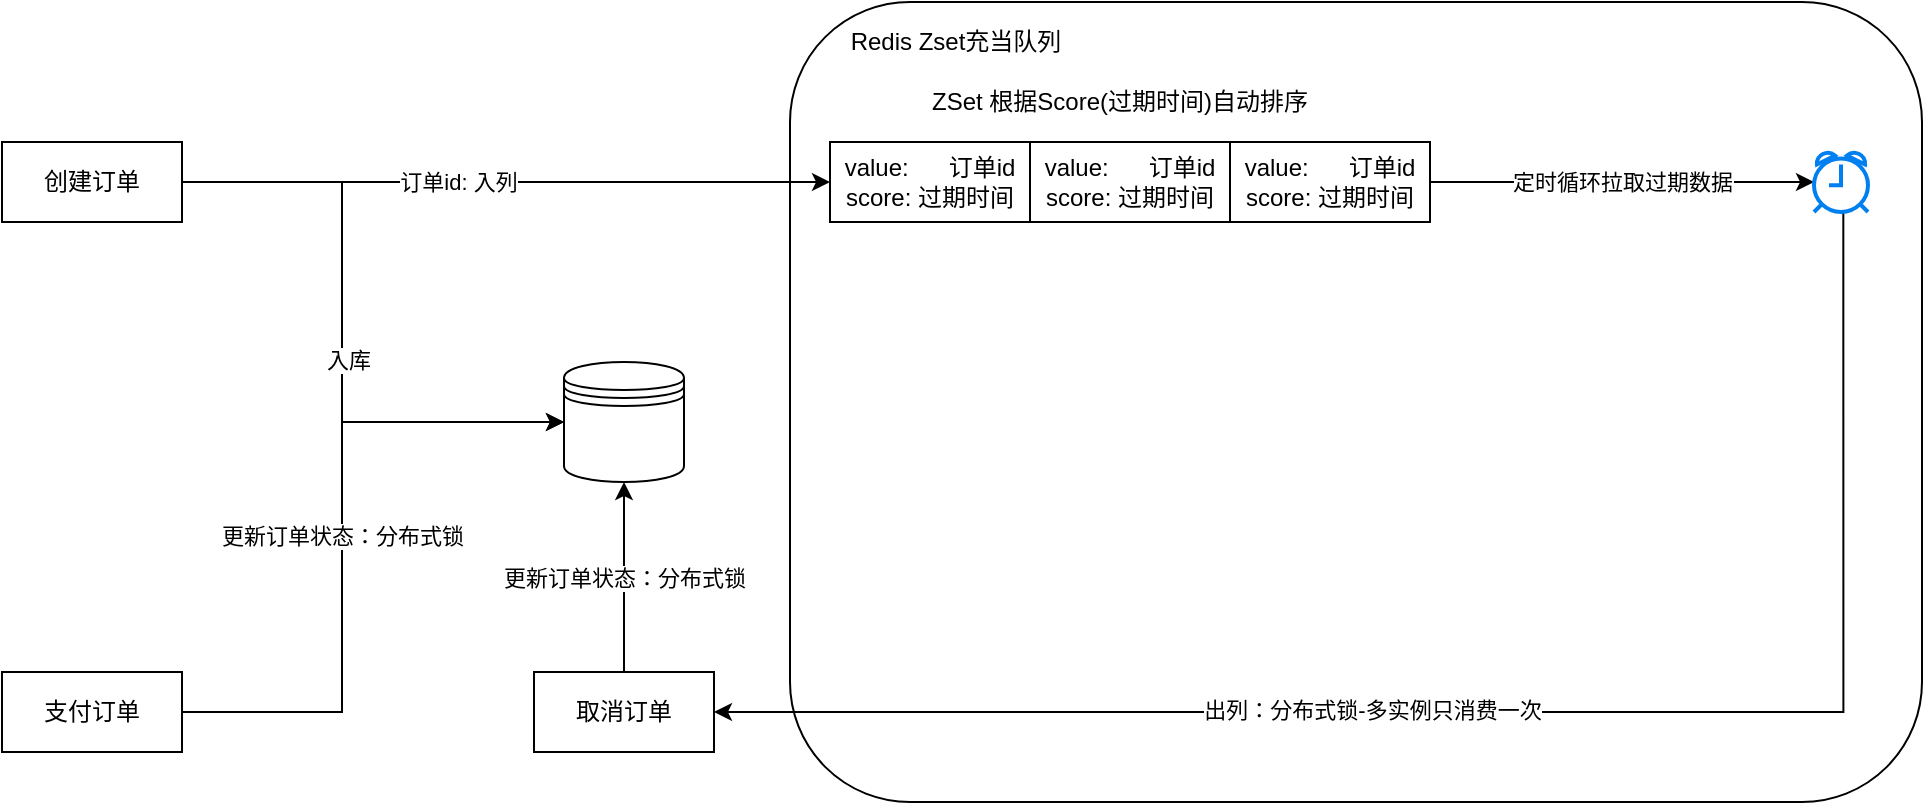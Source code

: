 <mxfile version="14.7.3" type="github">
  <diagram id="49DJHK_sfRtJ8FkK0kUr" name="第 1 页">
    <mxGraphModel dx="1022" dy="469" grid="1" gridSize="10" guides="1" tooltips="1" connect="1" arrows="1" fold="1" page="1" pageScale="1" pageWidth="827" pageHeight="1169" math="0" shadow="0">
      <root>
        <mxCell id="0" />
        <mxCell id="1" parent="0" />
        <mxCell id="bWEV2Phgljny12hrbtM5-24" value="" style="rounded=1;whiteSpace=wrap;html=1;" vertex="1" parent="1">
          <mxGeometry x="414" y="110" width="566" height="400" as="geometry" />
        </mxCell>
        <mxCell id="bWEV2Phgljny12hrbtM5-2" value="value:&amp;nbsp; &amp;nbsp; &amp;nbsp; 订单id&lt;br&gt;score: 过期时间" style="rounded=0;whiteSpace=wrap;html=1;" vertex="1" parent="1">
          <mxGeometry x="434" y="180" width="100" height="40" as="geometry" />
        </mxCell>
        <mxCell id="bWEV2Phgljny12hrbtM5-10" style="edgeStyle=orthogonalEdgeStyle;rounded=0;orthogonalLoop=1;jettySize=auto;html=1;exitX=1;exitY=0.5;exitDx=0;exitDy=0;entryX=0;entryY=0.5;entryDx=0;entryDy=0;" edge="1" parent="1" source="bWEV2Phgljny12hrbtM5-8" target="bWEV2Phgljny12hrbtM5-2">
          <mxGeometry relative="1" as="geometry" />
        </mxCell>
        <mxCell id="bWEV2Phgljny12hrbtM5-11" value="订单id: 入列" style="edgeLabel;html=1;align=center;verticalAlign=middle;resizable=0;points=[];" vertex="1" connectable="0" parent="bWEV2Phgljny12hrbtM5-10">
          <mxGeometry x="-0.147" relative="1" as="geometry">
            <mxPoint as="offset" />
          </mxGeometry>
        </mxCell>
        <mxCell id="bWEV2Phgljny12hrbtM5-13" style="edgeStyle=orthogonalEdgeStyle;rounded=0;orthogonalLoop=1;jettySize=auto;html=1;entryX=0;entryY=0.5;entryDx=0;entryDy=0;" edge="1" parent="1" source="bWEV2Phgljny12hrbtM5-8" target="bWEV2Phgljny12hrbtM5-12">
          <mxGeometry relative="1" as="geometry">
            <Array as="points">
              <mxPoint x="190" y="200" />
              <mxPoint x="190" y="320" />
            </Array>
          </mxGeometry>
        </mxCell>
        <mxCell id="bWEV2Phgljny12hrbtM5-14" value="入库" style="edgeLabel;html=1;align=center;verticalAlign=middle;resizable=0;points=[];" vertex="1" connectable="0" parent="bWEV2Phgljny12hrbtM5-13">
          <mxGeometry x="0.088" y="3" relative="1" as="geometry">
            <mxPoint as="offset" />
          </mxGeometry>
        </mxCell>
        <mxCell id="bWEV2Phgljny12hrbtM5-8" value="创建订单" style="rounded=0;whiteSpace=wrap;html=1;" vertex="1" parent="1">
          <mxGeometry x="20" y="180" width="90" height="40" as="geometry" />
        </mxCell>
        <mxCell id="bWEV2Phgljny12hrbtM5-12" value="" style="shape=datastore;whiteSpace=wrap;html=1;" vertex="1" parent="1">
          <mxGeometry x="301" y="290" width="60" height="60" as="geometry" />
        </mxCell>
        <mxCell id="bWEV2Phgljny12hrbtM5-15" value="value:&amp;nbsp; &amp;nbsp; &amp;nbsp; 订单id&lt;br&gt;score: 过期时间" style="rounded=0;whiteSpace=wrap;html=1;" vertex="1" parent="1">
          <mxGeometry x="534" y="180" width="100" height="40" as="geometry" />
        </mxCell>
        <mxCell id="bWEV2Phgljny12hrbtM5-30" value="&#xa;&#xa;&lt;span style=&quot;color: rgb(0, 0, 0); font-family: helvetica; font-size: 11px; font-style: normal; font-weight: 400; letter-spacing: normal; text-align: center; text-indent: 0px; text-transform: none; word-spacing: 0px; background-color: rgb(255, 255, 255); display: inline; float: none;&quot;&gt;定时循环拉取过期数据&lt;/span&gt;&#xa;&#xa;" style="edgeStyle=orthogonalEdgeStyle;rounded=0;orthogonalLoop=1;jettySize=auto;html=1;exitX=1;exitY=0.5;exitDx=0;exitDy=0;" edge="1" parent="1" source="bWEV2Phgljny12hrbtM5-16" target="bWEV2Phgljny12hrbtM5-18">
          <mxGeometry relative="1" as="geometry" />
        </mxCell>
        <mxCell id="bWEV2Phgljny12hrbtM5-16" value="value:&amp;nbsp; &amp;nbsp; &amp;nbsp; 订单id&lt;br&gt;score: 过期时间" style="rounded=0;whiteSpace=wrap;html=1;" vertex="1" parent="1">
          <mxGeometry x="634" y="180" width="100" height="40" as="geometry" />
        </mxCell>
        <mxCell id="bWEV2Phgljny12hrbtM5-22" value="更新订单状态：分布式锁" style="edgeStyle=orthogonalEdgeStyle;rounded=0;orthogonalLoop=1;jettySize=auto;html=1;entryX=0.5;entryY=1;entryDx=0;entryDy=0;" edge="1" parent="1" source="bWEV2Phgljny12hrbtM5-17" target="bWEV2Phgljny12hrbtM5-12">
          <mxGeometry relative="1" as="geometry" />
        </mxCell>
        <mxCell id="bWEV2Phgljny12hrbtM5-17" value="取消订单" style="rounded=0;whiteSpace=wrap;html=1;" vertex="1" parent="1">
          <mxGeometry x="286" y="445" width="90" height="40" as="geometry" />
        </mxCell>
        <mxCell id="bWEV2Phgljny12hrbtM5-29" style="edgeStyle=orthogonalEdgeStyle;rounded=0;orthogonalLoop=1;jettySize=auto;html=1;entryX=1;entryY=0.5;entryDx=0;entryDy=0;exitX=0.543;exitY=0.989;exitDx=0;exitDy=0;exitPerimeter=0;" edge="1" parent="1" source="bWEV2Phgljny12hrbtM5-18" target="bWEV2Phgljny12hrbtM5-17">
          <mxGeometry relative="1" as="geometry" />
        </mxCell>
        <mxCell id="bWEV2Phgljny12hrbtM5-31" value="出列：分布式锁-多实例只消费一次" style="edgeLabel;html=1;align=center;verticalAlign=middle;resizable=0;points=[];" vertex="1" connectable="0" parent="bWEV2Phgljny12hrbtM5-29">
          <mxGeometry x="0.195" y="-1" relative="1" as="geometry">
            <mxPoint x="1" as="offset" />
          </mxGeometry>
        </mxCell>
        <mxCell id="bWEV2Phgljny12hrbtM5-18" value="" style="html=1;verticalLabelPosition=bottom;align=center;labelBackgroundColor=#ffffff;verticalAlign=top;strokeWidth=2;strokeColor=#0080F0;shadow=0;dashed=0;shape=mxgraph.ios7.icons.alarm_clock;" vertex="1" parent="1">
          <mxGeometry x="926" y="185" width="27" height="30" as="geometry" />
        </mxCell>
        <mxCell id="bWEV2Phgljny12hrbtM5-23" value="ZSet 根据Score(过期时间)自动排序" style="text;html=1;strokeColor=none;fillColor=none;align=center;verticalAlign=middle;whiteSpace=wrap;rounded=0;" vertex="1" parent="1">
          <mxGeometry x="474" y="150" width="210" height="20" as="geometry" />
        </mxCell>
        <mxCell id="bWEV2Phgljny12hrbtM5-25" value="Redis Zset充当队列" style="text;html=1;strokeColor=none;fillColor=none;align=center;verticalAlign=middle;whiteSpace=wrap;rounded=0;" vertex="1" parent="1">
          <mxGeometry x="434" y="120" width="126" height="20" as="geometry" />
        </mxCell>
        <mxCell id="bWEV2Phgljny12hrbtM5-27" value="更新订单状态：分布式锁" style="edgeStyle=orthogonalEdgeStyle;rounded=0;orthogonalLoop=1;jettySize=auto;html=1;exitX=1;exitY=0.5;exitDx=0;exitDy=0;entryX=0;entryY=0.5;entryDx=0;entryDy=0;" edge="1" parent="1" source="bWEV2Phgljny12hrbtM5-26" target="bWEV2Phgljny12hrbtM5-12">
          <mxGeometry relative="1" as="geometry">
            <Array as="points">
              <mxPoint x="190" y="465" />
              <mxPoint x="190" y="320" />
            </Array>
          </mxGeometry>
        </mxCell>
        <mxCell id="bWEV2Phgljny12hrbtM5-26" value="支付订单" style="rounded=0;whiteSpace=wrap;html=1;" vertex="1" parent="1">
          <mxGeometry x="20" y="445" width="90" height="40" as="geometry" />
        </mxCell>
      </root>
    </mxGraphModel>
  </diagram>
</mxfile>
